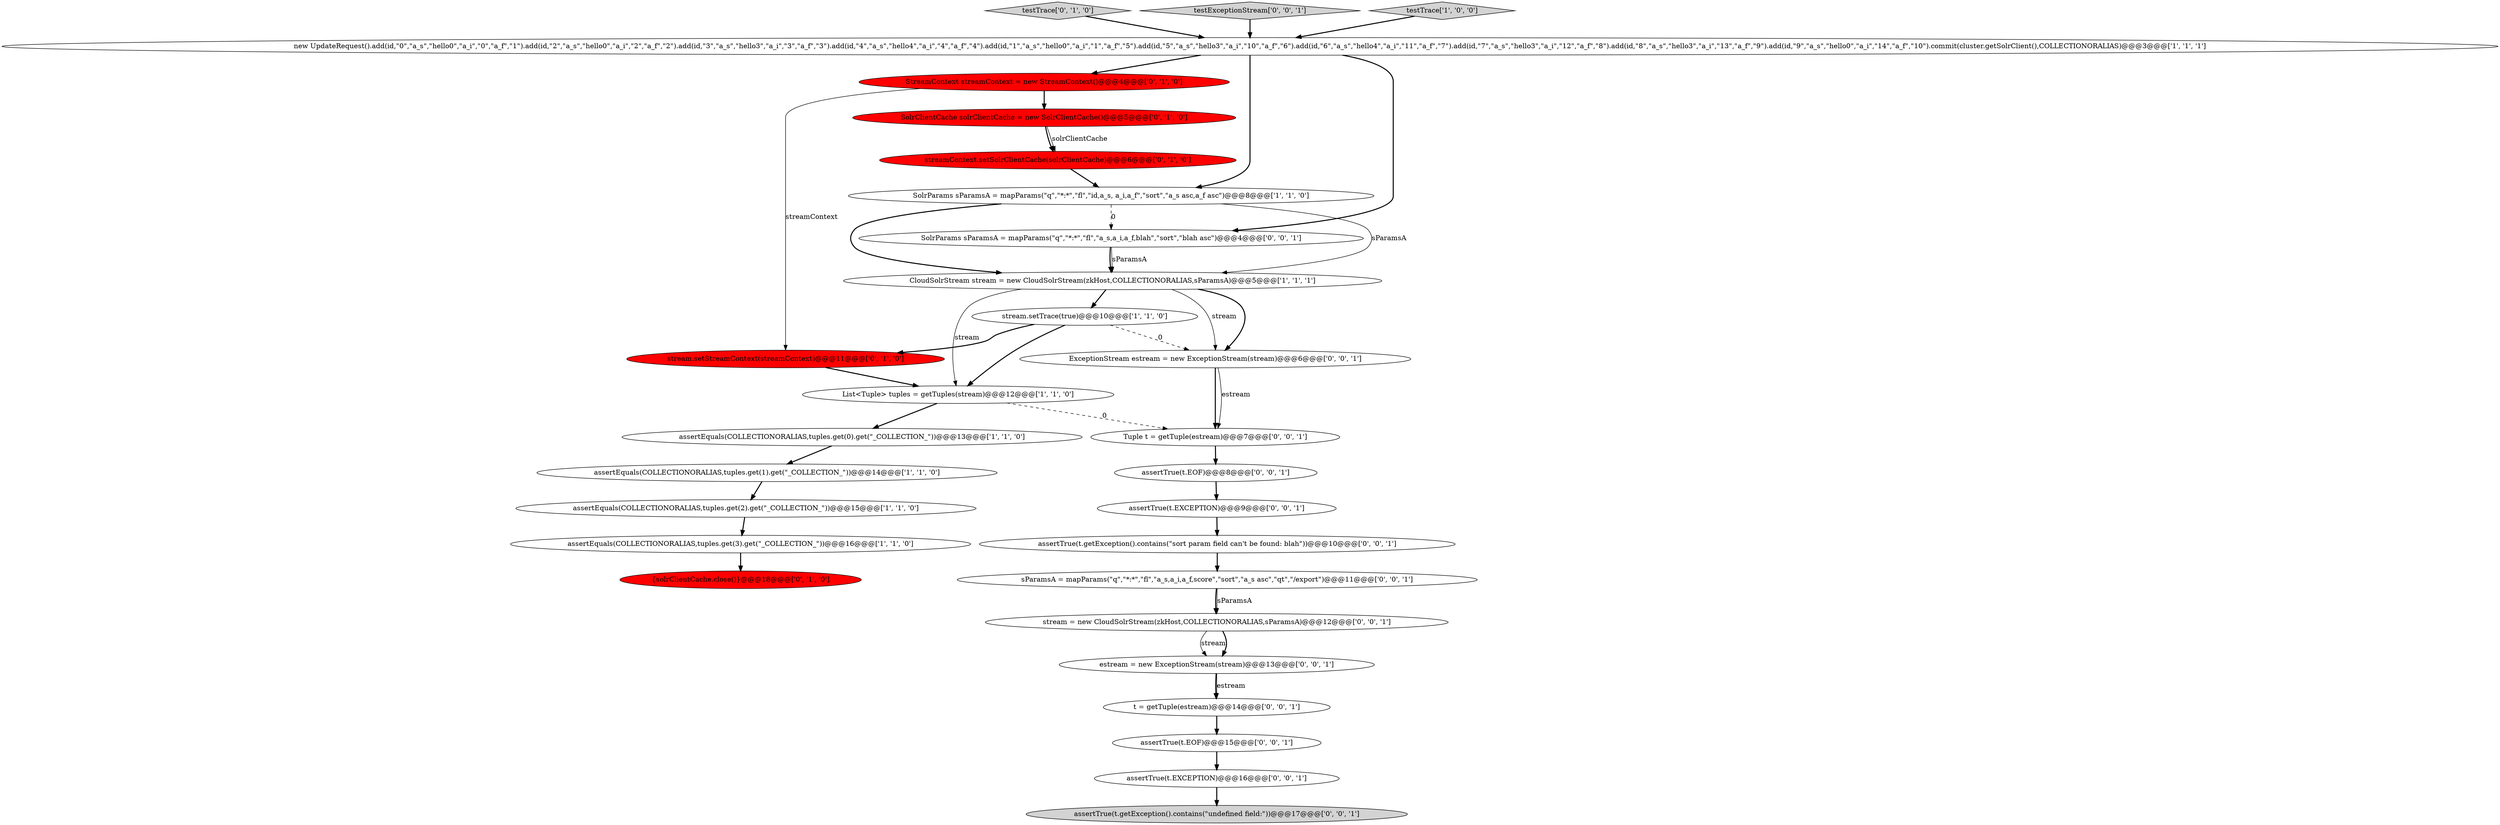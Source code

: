 digraph {
1 [style = filled, label = "new UpdateRequest().add(id,\"0\",\"a_s\",\"hello0\",\"a_i\",\"0\",\"a_f\",\"1\").add(id,\"2\",\"a_s\",\"hello0\",\"a_i\",\"2\",\"a_f\",\"2\").add(id,\"3\",\"a_s\",\"hello3\",\"a_i\",\"3\",\"a_f\",\"3\").add(id,\"4\",\"a_s\",\"hello4\",\"a_i\",\"4\",\"a_f\",\"4\").add(id,\"1\",\"a_s\",\"hello0\",\"a_i\",\"1\",\"a_f\",\"5\").add(id,\"5\",\"a_s\",\"hello3\",\"a_i\",\"10\",\"a_f\",\"6\").add(id,\"6\",\"a_s\",\"hello4\",\"a_i\",\"11\",\"a_f\",\"7\").add(id,\"7\",\"a_s\",\"hello3\",\"a_i\",\"12\",\"a_f\",\"8\").add(id,\"8\",\"a_s\",\"hello3\",\"a_i\",\"13\",\"a_f\",\"9\").add(id,\"9\",\"a_s\",\"hello0\",\"a_i\",\"14\",\"a_f\",\"10\").commit(cluster.getSolrClient(),COLLECTIONORALIAS)@@@3@@@['1', '1', '1']", fillcolor = white, shape = ellipse image = "AAA0AAABBB1BBB"];
23 [style = filled, label = "assertTrue(t.EXCEPTION)@@@16@@@['0', '0', '1']", fillcolor = white, shape = ellipse image = "AAA0AAABBB3BBB"];
12 [style = filled, label = "{solrClientCache.close()}@@@18@@@['0', '1', '0']", fillcolor = red, shape = ellipse image = "AAA1AAABBB2BBB"];
13 [style = filled, label = "StreamContext streamContext = new StreamContext()@@@4@@@['0', '1', '0']", fillcolor = red, shape = ellipse image = "AAA1AAABBB2BBB"];
2 [style = filled, label = "stream.setTrace(true)@@@10@@@['1', '1', '0']", fillcolor = white, shape = ellipse image = "AAA0AAABBB1BBB"];
21 [style = filled, label = "assertTrue(t.EOF)@@@8@@@['0', '0', '1']", fillcolor = white, shape = ellipse image = "AAA0AAABBB3BBB"];
24 [style = filled, label = "Tuple t = getTuple(estream)@@@7@@@['0', '0', '1']", fillcolor = white, shape = ellipse image = "AAA0AAABBB3BBB"];
7 [style = filled, label = "SolrParams sParamsA = mapParams(\"q\",\"*:*\",\"fl\",\"id,a_s, a_i,a_f\",\"sort\",\"a_s asc,a_f asc\")@@@8@@@['1', '1', '0']", fillcolor = white, shape = ellipse image = "AAA0AAABBB1BBB"];
11 [style = filled, label = "testTrace['0', '1', '0']", fillcolor = lightgray, shape = diamond image = "AAA0AAABBB2BBB"];
28 [style = filled, label = "SolrParams sParamsA = mapParams(\"q\",\"*:*\",\"fl\",\"a_s,a_i,a_f,blah\",\"sort\",\"blah asc\")@@@4@@@['0', '0', '1']", fillcolor = white, shape = ellipse image = "AAA0AAABBB3BBB"];
19 [style = filled, label = "ExceptionStream estream = new ExceptionStream(stream)@@@6@@@['0', '0', '1']", fillcolor = white, shape = ellipse image = "AAA0AAABBB3BBB"];
6 [style = filled, label = "assertEquals(COLLECTIONORALIAS,tuples.get(0).get(\"_COLLECTION_\"))@@@13@@@['1', '1', '0']", fillcolor = white, shape = ellipse image = "AAA0AAABBB1BBB"];
25 [style = filled, label = "assertTrue(t.EOF)@@@15@@@['0', '0', '1']", fillcolor = white, shape = ellipse image = "AAA0AAABBB3BBB"];
8 [style = filled, label = "assertEquals(COLLECTIONORALIAS,tuples.get(1).get(\"_COLLECTION_\"))@@@14@@@['1', '1', '0']", fillcolor = white, shape = ellipse image = "AAA0AAABBB1BBB"];
10 [style = filled, label = "stream.setStreamContext(streamContext)@@@11@@@['0', '1', '0']", fillcolor = red, shape = ellipse image = "AAA1AAABBB2BBB"];
29 [style = filled, label = "assertTrue(t.getException().contains(\"undefined field:\"))@@@17@@@['0', '0', '1']", fillcolor = lightgray, shape = ellipse image = "AAA0AAABBB3BBB"];
14 [style = filled, label = "streamContext.setSolrClientCache(solrClientCache)@@@6@@@['0', '1', '0']", fillcolor = red, shape = ellipse image = "AAA1AAABBB2BBB"];
9 [style = filled, label = "assertEquals(COLLECTIONORALIAS,tuples.get(3).get(\"_COLLECTION_\"))@@@16@@@['1', '1', '0']", fillcolor = white, shape = ellipse image = "AAA0AAABBB1BBB"];
3 [style = filled, label = "assertEquals(COLLECTIONORALIAS,tuples.get(2).get(\"_COLLECTION_\"))@@@15@@@['1', '1', '0']", fillcolor = white, shape = ellipse image = "AAA0AAABBB1BBB"];
27 [style = filled, label = "testExceptionStream['0', '0', '1']", fillcolor = lightgray, shape = diamond image = "AAA0AAABBB3BBB"];
16 [style = filled, label = "stream = new CloudSolrStream(zkHost,COLLECTIONORALIAS,sParamsA)@@@12@@@['0', '0', '1']", fillcolor = white, shape = ellipse image = "AAA0AAABBB3BBB"];
20 [style = filled, label = "estream = new ExceptionStream(stream)@@@13@@@['0', '0', '1']", fillcolor = white, shape = ellipse image = "AAA0AAABBB3BBB"];
26 [style = filled, label = "sParamsA = mapParams(\"q\",\"*:*\",\"fl\",\"a_s,a_i,a_f,score\",\"sort\",\"a_s asc\",\"qt\",\"/export\")@@@11@@@['0', '0', '1']", fillcolor = white, shape = ellipse image = "AAA0AAABBB3BBB"];
5 [style = filled, label = "testTrace['1', '0', '0']", fillcolor = lightgray, shape = diamond image = "AAA0AAABBB1BBB"];
18 [style = filled, label = "assertTrue(t.getException().contains(\"sort param field can't be found: blah\"))@@@10@@@['0', '0', '1']", fillcolor = white, shape = ellipse image = "AAA0AAABBB3BBB"];
4 [style = filled, label = "CloudSolrStream stream = new CloudSolrStream(zkHost,COLLECTIONORALIAS,sParamsA)@@@5@@@['1', '1', '1']", fillcolor = white, shape = ellipse image = "AAA0AAABBB1BBB"];
17 [style = filled, label = "t = getTuple(estream)@@@14@@@['0', '0', '1']", fillcolor = white, shape = ellipse image = "AAA0AAABBB3BBB"];
22 [style = filled, label = "assertTrue(t.EXCEPTION)@@@9@@@['0', '0', '1']", fillcolor = white, shape = ellipse image = "AAA0AAABBB3BBB"];
15 [style = filled, label = "SolrClientCache solrClientCache = new SolrClientCache()@@@5@@@['0', '1', '0']", fillcolor = red, shape = ellipse image = "AAA1AAABBB2BBB"];
0 [style = filled, label = "List<Tuple> tuples = getTuples(stream)@@@12@@@['1', '1', '0']", fillcolor = white, shape = ellipse image = "AAA0AAABBB1BBB"];
17->25 [style = bold, label=""];
27->1 [style = bold, label=""];
20->17 [style = bold, label=""];
20->17 [style = solid, label="estream"];
2->19 [style = dashed, label="0"];
15->14 [style = bold, label=""];
0->6 [style = bold, label=""];
11->1 [style = bold, label=""];
25->23 [style = bold, label=""];
4->0 [style = solid, label="stream"];
8->3 [style = bold, label=""];
4->19 [style = bold, label=""];
18->26 [style = bold, label=""];
28->4 [style = solid, label="sParamsA"];
4->2 [style = bold, label=""];
7->4 [style = bold, label=""];
2->10 [style = bold, label=""];
13->10 [style = solid, label="streamContext"];
1->7 [style = bold, label=""];
1->13 [style = bold, label=""];
16->20 [style = solid, label="stream"];
14->7 [style = bold, label=""];
19->24 [style = bold, label=""];
23->29 [style = bold, label=""];
3->9 [style = bold, label=""];
26->16 [style = bold, label=""];
5->1 [style = bold, label=""];
1->28 [style = bold, label=""];
2->0 [style = bold, label=""];
22->18 [style = bold, label=""];
4->19 [style = solid, label="stream"];
24->21 [style = bold, label=""];
7->28 [style = dashed, label="0"];
21->22 [style = bold, label=""];
26->16 [style = solid, label="sParamsA"];
10->0 [style = bold, label=""];
6->8 [style = bold, label=""];
19->24 [style = solid, label="estream"];
15->14 [style = solid, label="solrClientCache"];
0->24 [style = dashed, label="0"];
13->15 [style = bold, label=""];
9->12 [style = bold, label=""];
16->20 [style = bold, label=""];
7->4 [style = solid, label="sParamsA"];
28->4 [style = bold, label=""];
}
